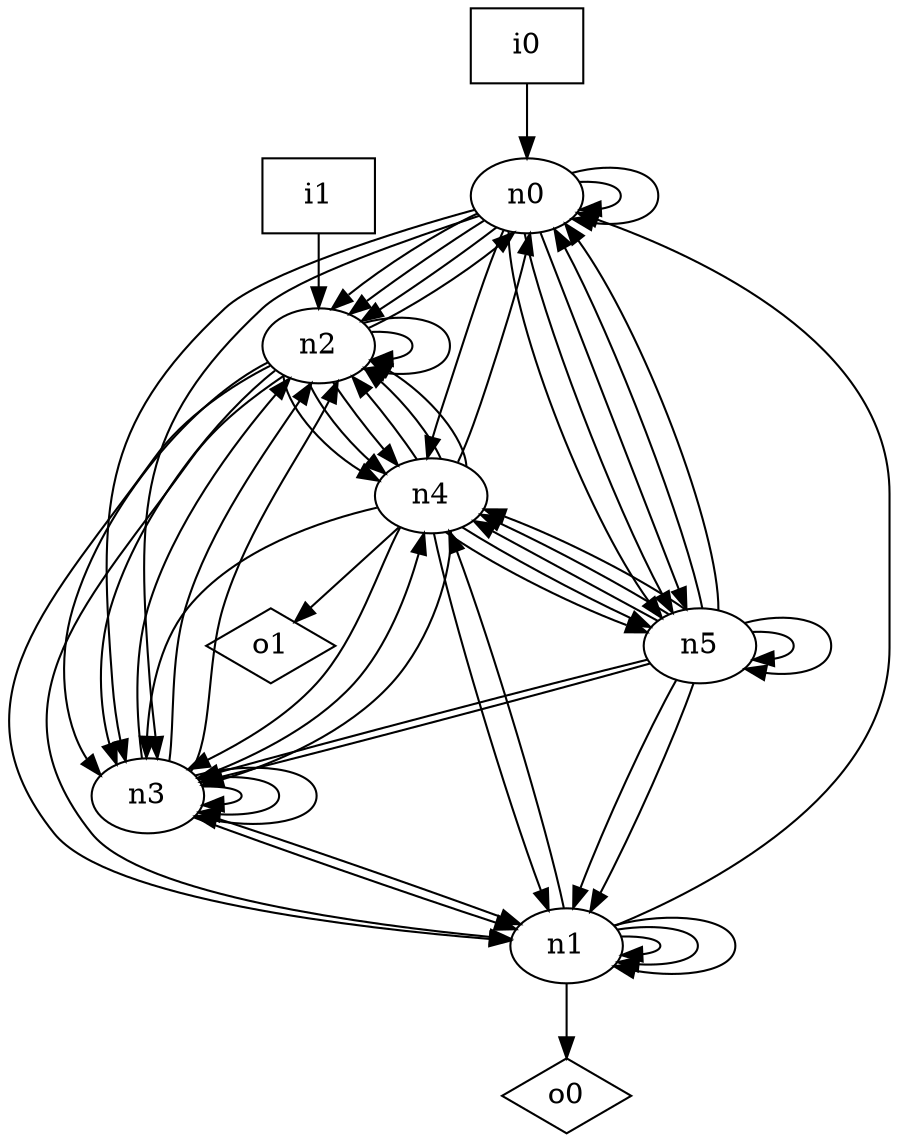 digraph G {
n0 [label="n0"];
n1 [label="n1"];
n2 [label="n2"];
n3 [label="n3"];
n4 [label="n4"];
n5 [label="n5"];
n6 [label="i0",shape="box"];
n7 [label="i1",shape="box"];
n8 [label="o0",shape="diamond"];
n9 [label="o1",shape="diamond"];
n0 -> n0
n0 -> n0
n0 -> n2
n0 -> n2
n0 -> n2
n0 -> n3
n0 -> n3
n0 -> n4
n0 -> n5
n0 -> n5
n0 -> n5
n1 -> n0
n1 -> n1
n1 -> n1
n1 -> n1
n1 -> n4
n1 -> n8
n2 -> n0
n2 -> n1
n2 -> n1
n2 -> n2
n2 -> n2
n2 -> n3
n2 -> n3
n2 -> n4
n2 -> n4
n2 -> n4
n3 -> n1
n3 -> n1
n3 -> n2
n3 -> n2
n3 -> n2
n3 -> n3
n3 -> n3
n3 -> n3
n3 -> n4
n4 -> n0
n4 -> n1
n4 -> n2
n4 -> n2
n4 -> n2
n4 -> n3
n4 -> n3
n4 -> n3
n4 -> n5
n4 -> n5
n4 -> n9
n5 -> n0
n5 -> n0
n5 -> n1
n5 -> n1
n5 -> n3
n5 -> n3
n5 -> n4
n5 -> n4
n5 -> n4
n5 -> n5
n5 -> n5
n6 -> n0
n7 -> n2
}